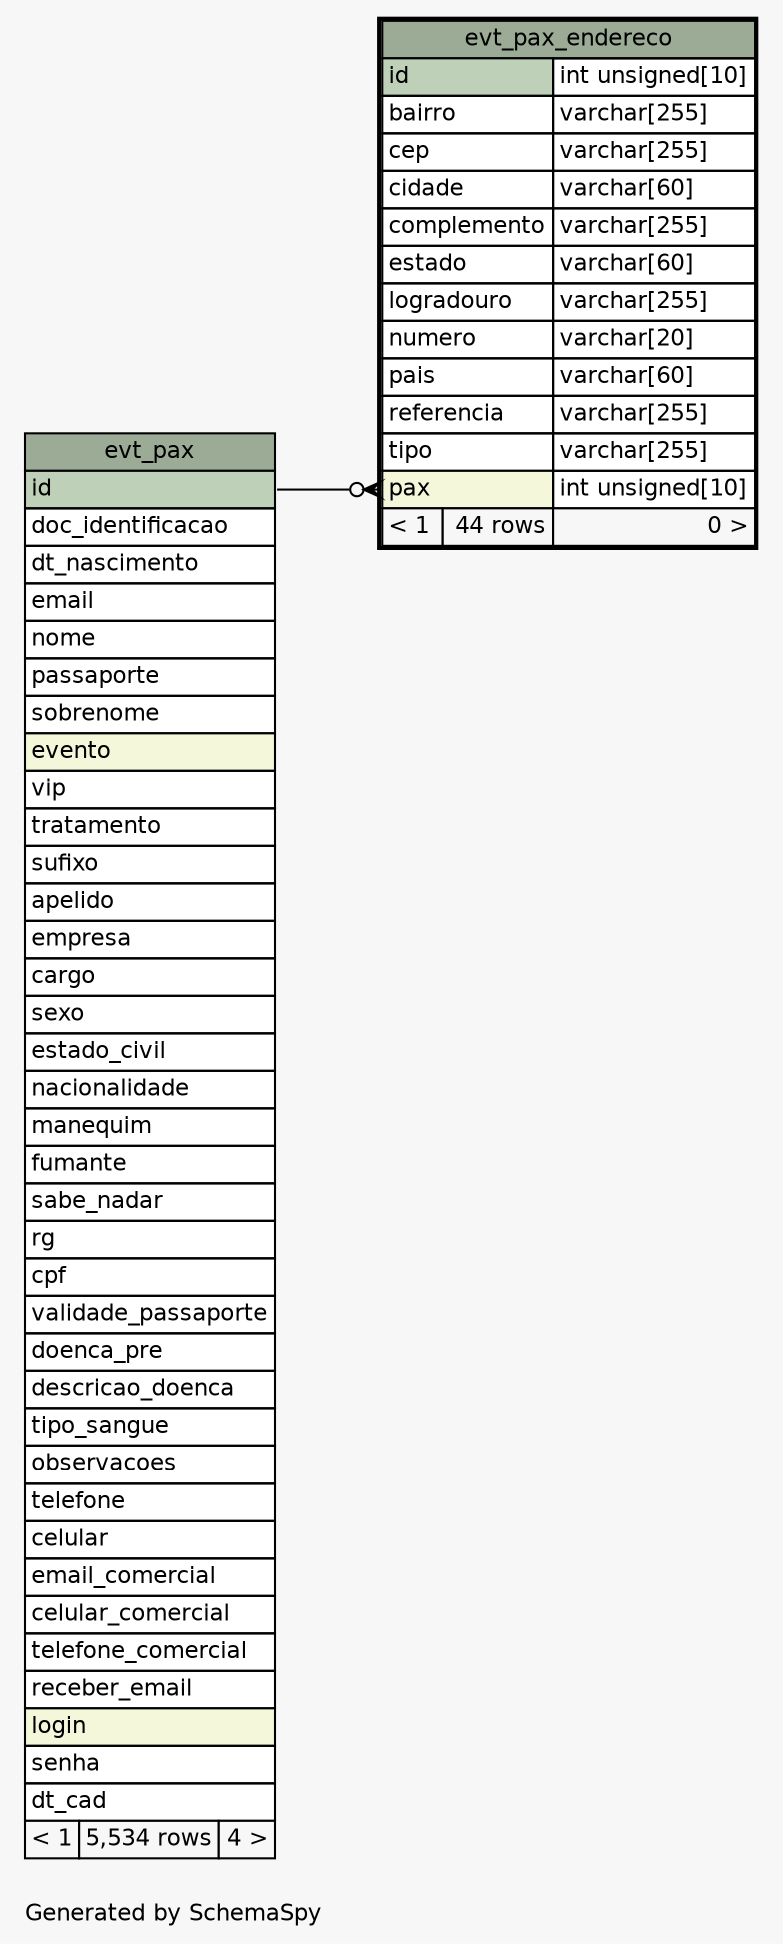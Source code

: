 // dot 2.38.0 on Windows 10 10.0
// SchemaSpy rev 590
digraph "oneDegreeRelationshipsDiagram" {
  graph [
    rankdir="RL"
    bgcolor="#f7f7f7"
    label="\nGenerated by SchemaSpy"
    labeljust="l"
    nodesep="0.18"
    ranksep="0.46"
    fontname="Helvetica"
    fontsize="11"
  ];
  node [
    fontname="Helvetica"
    fontsize="11"
    shape="plaintext"
  ];
  edge [
    arrowsize="0.8"
  ];
  "evt_pax_endereco":"pax":w -> "evt_pax":"id":e [arrowhead=none dir=back arrowtail=crowodot];
  "evt_pax" [
    label=<
    <TABLE BORDER="0" CELLBORDER="1" CELLSPACING="0" BGCOLOR="#ffffff">
      <TR><TD COLSPAN="3" BGCOLOR="#9bab96" ALIGN="CENTER">evt_pax</TD></TR>
      <TR><TD PORT="id" COLSPAN="3" BGCOLOR="#bed1b8" ALIGN="LEFT">id</TD></TR>
      <TR><TD PORT="doc_identificacao" COLSPAN="3" ALIGN="LEFT">doc_identificacao</TD></TR>
      <TR><TD PORT="dt_nascimento" COLSPAN="3" ALIGN="LEFT">dt_nascimento</TD></TR>
      <TR><TD PORT="email" COLSPAN="3" ALIGN="LEFT">email</TD></TR>
      <TR><TD PORT="nome" COLSPAN="3" ALIGN="LEFT">nome</TD></TR>
      <TR><TD PORT="passaporte" COLSPAN="3" ALIGN="LEFT">passaporte</TD></TR>
      <TR><TD PORT="sobrenome" COLSPAN="3" ALIGN="LEFT">sobrenome</TD></TR>
      <TR><TD PORT="evento" COLSPAN="3" BGCOLOR="#f4f7da" ALIGN="LEFT">evento</TD></TR>
      <TR><TD PORT="vip" COLSPAN="3" ALIGN="LEFT">vip</TD></TR>
      <TR><TD PORT="tratamento" COLSPAN="3" ALIGN="LEFT">tratamento</TD></TR>
      <TR><TD PORT="sufixo" COLSPAN="3" ALIGN="LEFT">sufixo</TD></TR>
      <TR><TD PORT="apelido" COLSPAN="3" ALIGN="LEFT">apelido</TD></TR>
      <TR><TD PORT="empresa" COLSPAN="3" ALIGN="LEFT">empresa</TD></TR>
      <TR><TD PORT="cargo" COLSPAN="3" ALIGN="LEFT">cargo</TD></TR>
      <TR><TD PORT="sexo" COLSPAN="3" ALIGN="LEFT">sexo</TD></TR>
      <TR><TD PORT="estado_civil" COLSPAN="3" ALIGN="LEFT">estado_civil</TD></TR>
      <TR><TD PORT="nacionalidade" COLSPAN="3" ALIGN="LEFT">nacionalidade</TD></TR>
      <TR><TD PORT="manequim" COLSPAN="3" ALIGN="LEFT">manequim</TD></TR>
      <TR><TD PORT="fumante" COLSPAN="3" ALIGN="LEFT">fumante</TD></TR>
      <TR><TD PORT="sabe_nadar" COLSPAN="3" ALIGN="LEFT">sabe_nadar</TD></TR>
      <TR><TD PORT="rg" COLSPAN="3" ALIGN="LEFT">rg</TD></TR>
      <TR><TD PORT="cpf" COLSPAN="3" ALIGN="LEFT">cpf</TD></TR>
      <TR><TD PORT="validade_passaporte" COLSPAN="3" ALIGN="LEFT">validade_passaporte</TD></TR>
      <TR><TD PORT="doenca_pre" COLSPAN="3" ALIGN="LEFT">doenca_pre</TD></TR>
      <TR><TD PORT="descricao_doenca" COLSPAN="3" ALIGN="LEFT">descricao_doenca</TD></TR>
      <TR><TD PORT="tipo_sangue" COLSPAN="3" ALIGN="LEFT">tipo_sangue</TD></TR>
      <TR><TD PORT="observacoes" COLSPAN="3" ALIGN="LEFT">observacoes</TD></TR>
      <TR><TD PORT="telefone" COLSPAN="3" ALIGN="LEFT">telefone</TD></TR>
      <TR><TD PORT="celular" COLSPAN="3" ALIGN="LEFT">celular</TD></TR>
      <TR><TD PORT="email_comercial" COLSPAN="3" ALIGN="LEFT">email_comercial</TD></TR>
      <TR><TD PORT="celular_comercial" COLSPAN="3" ALIGN="LEFT">celular_comercial</TD></TR>
      <TR><TD PORT="telefone_comercial" COLSPAN="3" ALIGN="LEFT">telefone_comercial</TD></TR>
      <TR><TD PORT="receber_email" COLSPAN="3" ALIGN="LEFT">receber_email</TD></TR>
      <TR><TD PORT="login" COLSPAN="3" BGCOLOR="#f4f7da" ALIGN="LEFT">login</TD></TR>
      <TR><TD PORT="senha" COLSPAN="3" ALIGN="LEFT">senha</TD></TR>
      <TR><TD PORT="dt_cad" COLSPAN="3" ALIGN="LEFT">dt_cad</TD></TR>
      <TR><TD ALIGN="LEFT" BGCOLOR="#f7f7f7">&lt; 1</TD><TD ALIGN="RIGHT" BGCOLOR="#f7f7f7">5,534 rows</TD><TD ALIGN="RIGHT" BGCOLOR="#f7f7f7">4 &gt;</TD></TR>
    </TABLE>>
    URL="evt_pax.html"
    tooltip="evt_pax"
  ];
  "evt_pax_endereco" [
    label=<
    <TABLE BORDER="2" CELLBORDER="1" CELLSPACING="0" BGCOLOR="#ffffff">
      <TR><TD COLSPAN="3" BGCOLOR="#9bab96" ALIGN="CENTER">evt_pax_endereco</TD></TR>
      <TR><TD PORT="id" COLSPAN="2" BGCOLOR="#bed1b8" ALIGN="LEFT">id</TD><TD PORT="id.type" ALIGN="LEFT">int unsigned[10]</TD></TR>
      <TR><TD PORT="bairro" COLSPAN="2" ALIGN="LEFT">bairro</TD><TD PORT="bairro.type" ALIGN="LEFT">varchar[255]</TD></TR>
      <TR><TD PORT="cep" COLSPAN="2" ALIGN="LEFT">cep</TD><TD PORT="cep.type" ALIGN="LEFT">varchar[255]</TD></TR>
      <TR><TD PORT="cidade" COLSPAN="2" ALIGN="LEFT">cidade</TD><TD PORT="cidade.type" ALIGN="LEFT">varchar[60]</TD></TR>
      <TR><TD PORT="complemento" COLSPAN="2" ALIGN="LEFT">complemento</TD><TD PORT="complemento.type" ALIGN="LEFT">varchar[255]</TD></TR>
      <TR><TD PORT="estado" COLSPAN="2" ALIGN="LEFT">estado</TD><TD PORT="estado.type" ALIGN="LEFT">varchar[60]</TD></TR>
      <TR><TD PORT="logradouro" COLSPAN="2" ALIGN="LEFT">logradouro</TD><TD PORT="logradouro.type" ALIGN="LEFT">varchar[255]</TD></TR>
      <TR><TD PORT="numero" COLSPAN="2" ALIGN="LEFT">numero</TD><TD PORT="numero.type" ALIGN="LEFT">varchar[20]</TD></TR>
      <TR><TD PORT="pais" COLSPAN="2" ALIGN="LEFT">pais</TD><TD PORT="pais.type" ALIGN="LEFT">varchar[60]</TD></TR>
      <TR><TD PORT="referencia" COLSPAN="2" ALIGN="LEFT">referencia</TD><TD PORT="referencia.type" ALIGN="LEFT">varchar[255]</TD></TR>
      <TR><TD PORT="tipo" COLSPAN="2" ALIGN="LEFT">tipo</TD><TD PORT="tipo.type" ALIGN="LEFT">varchar[255]</TD></TR>
      <TR><TD PORT="pax" COLSPAN="2" BGCOLOR="#f4f7da" ALIGN="LEFT">pax</TD><TD PORT="pax.type" ALIGN="LEFT">int unsigned[10]</TD></TR>
      <TR><TD ALIGN="LEFT" BGCOLOR="#f7f7f7">&lt; 1</TD><TD ALIGN="RIGHT" BGCOLOR="#f7f7f7">44 rows</TD><TD ALIGN="RIGHT" BGCOLOR="#f7f7f7">0 &gt;</TD></TR>
    </TABLE>>
    URL="evt_pax_endereco.html"
    tooltip="evt_pax_endereco"
  ];
}
